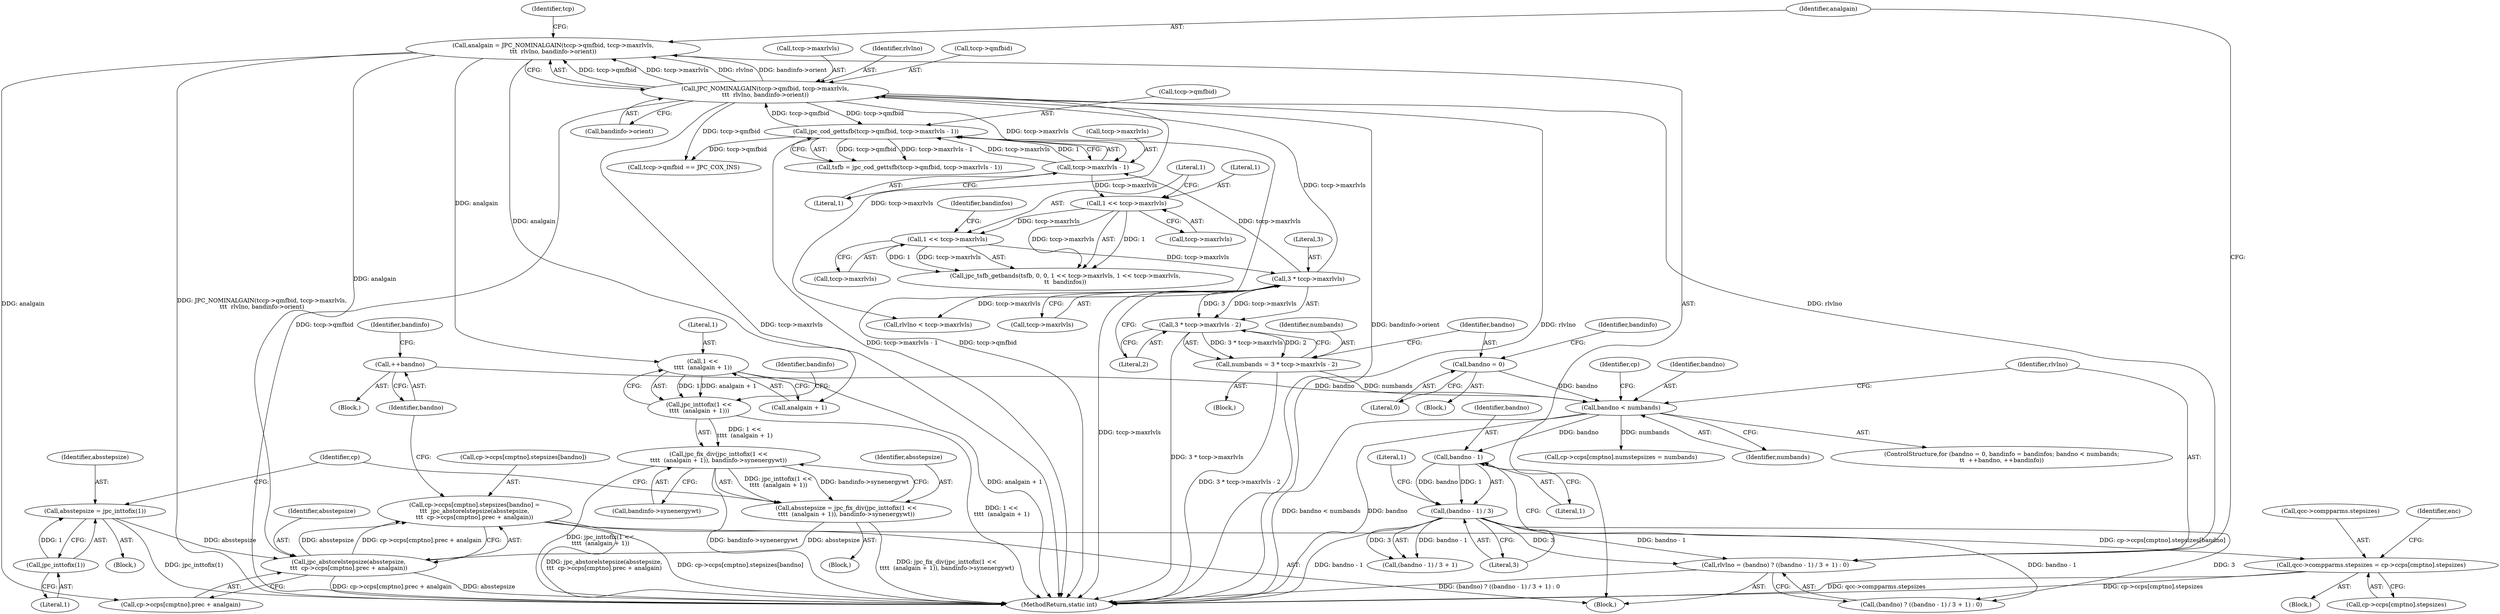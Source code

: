 digraph "0_jasper_d42b2388f7f8e0332c846675133acea151fc557a_38@integer" {
"1000641" [label="(Call,cp->ccps[cmptno].stepsizes[bandno] =\n\t\t\t  jpc_abstorelstepsize(absstepsize,\n\t\t\t  cp->ccps[cmptno].prec + analgain))"];
"1000651" [label="(Call,jpc_abstorelstepsize(absstepsize,\n\t\t\t  cp->ccps[cmptno].prec + analgain))"];
"1000637" [label="(Call,absstepsize = jpc_inttofix(1))"];
"1000639" [label="(Call,jpc_inttofix(1))"];
"1000623" [label="(Call,absstepsize = jpc_fix_div(jpc_inttofix(1 <<\n\t\t\t\t  (analgain + 1)), bandinfo->synenergywt))"];
"1000625" [label="(Call,jpc_fix_div(jpc_inttofix(1 <<\n\t\t\t\t  (analgain + 1)), bandinfo->synenergywt))"];
"1000626" [label="(Call,jpc_inttofix(1 <<\n\t\t\t\t  (analgain + 1)))"];
"1000627" [label="(Call,1 <<\n\t\t\t\t  (analgain + 1))"];
"1000604" [label="(Call,analgain = JPC_NOMINALGAIN(tccp->qmfbid, tccp->maxrlvls,\n\t\t\t  rlvlno, bandinfo->orient))"];
"1000606" [label="(Call,JPC_NOMINALGAIN(tccp->qmfbid, tccp->maxrlvls,\n\t\t\t  rlvlno, bandinfo->orient))"];
"1000533" [label="(Call,jpc_cod_gettsfb(tccp->qmfbid, tccp->maxrlvls - 1))"];
"1000537" [label="(Call,tccp->maxrlvls - 1)"];
"1000569" [label="(Call,3 * tccp->maxrlvls)"];
"1000551" [label="(Call,1 << tccp->maxrlvls)"];
"1000546" [label="(Call,1 << tccp->maxrlvls)"];
"1000592" [label="(Call,rlvlno = (bandno) ? ((bandno - 1) / 3 + 1) : 0)"];
"1000597" [label="(Call,(bandno - 1) / 3)"];
"1000598" [label="(Call,bandno - 1)"];
"1000583" [label="(Call,bandno < numbands)"];
"1000587" [label="(Call,++bandno)"];
"1000577" [label="(Call,bandno = 0)"];
"1000566" [label="(Call,numbands = 3 * tccp->maxrlvls - 2)"];
"1000568" [label="(Call,3 * tccp->maxrlvls - 2)"];
"1001086" [label="(Call,qcc->compparms.stepsizes = cp->ccps[cmptno].stepsizes)"];
"1000597" [label="(Call,(bandno - 1) / 3)"];
"1000542" [label="(Call,jpc_tsfb_getbands(tsfb, 0, 0, 1 << tccp->maxrlvls, 1 << tccp->maxrlvls,\n\t\t  bandinfos))"];
"1000662" [label="(Call,cp->ccps[cmptno].numstepsizes = numbands)"];
"1000642" [label="(Call,cp->ccps[cmptno].stepsizes[bandno])"];
"1000591" [label="(Block,)"];
"1000581" [label="(Identifier,bandinfo)"];
"1000610" [label="(Call,tccp->maxrlvls)"];
"1000598" [label="(Call,bandno - 1)"];
"1000624" [label="(Identifier,absstepsize)"];
"1000531" [label="(Call,tsfb = jpc_cod_gettsfb(tccp->qmfbid, tccp->maxrlvls - 1))"];
"1001092" [label="(Call,cp->ccps[cmptno].stepsizes)"];
"1000835" [label="(Call,rlvlno < tccp->maxrlvls)"];
"1000585" [label="(Identifier,numbands)"];
"1000626" [label="(Call,jpc_inttofix(1 <<\n\t\t\t\t  (analgain + 1)))"];
"1000613" [label="(Identifier,rlvlno)"];
"1001087" [label="(Call,qcc->compparms.stepsizes)"];
"1000590" [label="(Identifier,bandinfo)"];
"1000594" [label="(Call,(bandno) ? ((bandno - 1) / 3 + 1) : 0)"];
"1000586" [label="(Block,)"];
"1000571" [label="(Call,tccp->maxrlvls)"];
"1000600" [label="(Literal,1)"];
"1000579" [label="(Literal,0)"];
"1000633" [label="(Identifier,bandinfo)"];
"1000614" [label="(Call,bandinfo->orient)"];
"1000632" [label="(Call,bandinfo->synenergywt)"];
"1000567" [label="(Identifier,numbands)"];
"1000637" [label="(Call,absstepsize = jpc_inttofix(1))"];
"1000638" [label="(Identifier,absstepsize)"];
"1000653" [label="(Call,cp->ccps[cmptno].prec + analgain)"];
"1000568" [label="(Call,3 * tccp->maxrlvls - 2)"];
"1000570" [label="(Literal,3)"];
"1000641" [label="(Call,cp->ccps[cmptno].stepsizes[bandno] =\n\t\t\t  jpc_abstorelstepsize(absstepsize,\n\t\t\t  cp->ccps[cmptno].prec + analgain))"];
"1000551" [label="(Call,1 << tccp->maxrlvls)"];
"1000538" [label="(Call,tccp->maxrlvls)"];
"1000530" [label="(Block,)"];
"1000592" [label="(Call,rlvlno = (bandno) ? ((bandno - 1) / 3 + 1) : 0)"];
"1000596" [label="(Call,(bandno - 1) / 3 + 1)"];
"1000666" [label="(Identifier,cp)"];
"1000587" [label="(Call,++bandno)"];
"1000623" [label="(Call,absstepsize = jpc_fix_div(jpc_inttofix(1 <<\n\t\t\t\t  (analgain + 1)), bandinfo->synenergywt))"];
"1000569" [label="(Call,3 * tccp->maxrlvls)"];
"1001102" [label="(Identifier,enc)"];
"1000566" [label="(Call,numbands = 3 * tccp->maxrlvls - 2)"];
"1000646" [label="(Identifier,cp)"];
"1000928" [label="(Call,tccp->qmfbid == JPC_COX_INS)"];
"1000583" [label="(Call,bandno < numbands)"];
"1000575" [label="(ControlStructure,for (bandno = 0, bandinfo = bandinfos; bandno < numbands;\n\t\t  ++bandno, ++bandinfo))"];
"1000552" [label="(Literal,1)"];
"1001020" [label="(Block,)"];
"1000622" [label="(Block,)"];
"1000533" [label="(Call,jpc_cod_gettsfb(tccp->qmfbid, tccp->maxrlvls - 1))"];
"1000604" [label="(Call,analgain = JPC_NOMINALGAIN(tccp->qmfbid, tccp->maxrlvls,\n\t\t\t  rlvlno, bandinfo->orient))"];
"1000599" [label="(Identifier,bandno)"];
"1000534" [label="(Call,tccp->qmfbid)"];
"1000625" [label="(Call,jpc_fix_div(jpc_inttofix(1 <<\n\t\t\t\t  (analgain + 1)), bandinfo->synenergywt))"];
"1000541" [label="(Literal,1)"];
"1000546" [label="(Call,1 << tccp->maxrlvls)"];
"1000548" [label="(Call,tccp->maxrlvls)"];
"1000537" [label="(Call,tccp->maxrlvls - 1)"];
"1000584" [label="(Identifier,bandno)"];
"1000578" [label="(Identifier,bandno)"];
"1000627" [label="(Call,1 <<\n\t\t\t\t  (analgain + 1))"];
"1000553" [label="(Call,tccp->maxrlvls)"];
"1000605" [label="(Identifier,analgain)"];
"1000602" [label="(Literal,1)"];
"1000620" [label="(Identifier,tcp)"];
"1000547" [label="(Literal,1)"];
"1000652" [label="(Identifier,absstepsize)"];
"1000588" [label="(Identifier,bandno)"];
"1000628" [label="(Literal,1)"];
"1000606" [label="(Call,JPC_NOMINALGAIN(tccp->qmfbid, tccp->maxrlvls,\n\t\t\t  rlvlno, bandinfo->orient))"];
"1000636" [label="(Block,)"];
"1000576" [label="(Block,)"];
"1001187" [label="(MethodReturn,static int)"];
"1000556" [label="(Identifier,bandinfos)"];
"1000607" [label="(Call,tccp->qmfbid)"];
"1000577" [label="(Call,bandno = 0)"];
"1000629" [label="(Call,analgain + 1)"];
"1000639" [label="(Call,jpc_inttofix(1))"];
"1001086" [label="(Call,qcc->compparms.stepsizes = cp->ccps[cmptno].stepsizes)"];
"1000574" [label="(Literal,2)"];
"1000593" [label="(Identifier,rlvlno)"];
"1000601" [label="(Literal,3)"];
"1000651" [label="(Call,jpc_abstorelstepsize(absstepsize,\n\t\t\t  cp->ccps[cmptno].prec + analgain))"];
"1000640" [label="(Literal,1)"];
"1000641" -> "1000591"  [label="AST: "];
"1000641" -> "1000651"  [label="CFG: "];
"1000642" -> "1000641"  [label="AST: "];
"1000651" -> "1000641"  [label="AST: "];
"1000588" -> "1000641"  [label="CFG: "];
"1000641" -> "1001187"  [label="DDG: jpc_abstorelstepsize(absstepsize,\n\t\t\t  cp->ccps[cmptno].prec + analgain)"];
"1000641" -> "1001187"  [label="DDG: cp->ccps[cmptno].stepsizes[bandno]"];
"1000651" -> "1000641"  [label="DDG: absstepsize"];
"1000651" -> "1000641"  [label="DDG: cp->ccps[cmptno].prec + analgain"];
"1000641" -> "1001086"  [label="DDG: cp->ccps[cmptno].stepsizes[bandno]"];
"1000651" -> "1000653"  [label="CFG: "];
"1000652" -> "1000651"  [label="AST: "];
"1000653" -> "1000651"  [label="AST: "];
"1000651" -> "1001187"  [label="DDG: absstepsize"];
"1000651" -> "1001187"  [label="DDG: cp->ccps[cmptno].prec + analgain"];
"1000637" -> "1000651"  [label="DDG: absstepsize"];
"1000623" -> "1000651"  [label="DDG: absstepsize"];
"1000604" -> "1000651"  [label="DDG: analgain"];
"1000637" -> "1000636"  [label="AST: "];
"1000637" -> "1000639"  [label="CFG: "];
"1000638" -> "1000637"  [label="AST: "];
"1000639" -> "1000637"  [label="AST: "];
"1000646" -> "1000637"  [label="CFG: "];
"1000637" -> "1001187"  [label="DDG: jpc_inttofix(1)"];
"1000639" -> "1000637"  [label="DDG: 1"];
"1000639" -> "1000640"  [label="CFG: "];
"1000640" -> "1000639"  [label="AST: "];
"1000623" -> "1000622"  [label="AST: "];
"1000623" -> "1000625"  [label="CFG: "];
"1000624" -> "1000623"  [label="AST: "];
"1000625" -> "1000623"  [label="AST: "];
"1000646" -> "1000623"  [label="CFG: "];
"1000623" -> "1001187"  [label="DDG: jpc_fix_div(jpc_inttofix(1 <<\n\t\t\t\t  (analgain + 1)), bandinfo->synenergywt)"];
"1000625" -> "1000623"  [label="DDG: jpc_inttofix(1 <<\n\t\t\t\t  (analgain + 1))"];
"1000625" -> "1000623"  [label="DDG: bandinfo->synenergywt"];
"1000625" -> "1000632"  [label="CFG: "];
"1000626" -> "1000625"  [label="AST: "];
"1000632" -> "1000625"  [label="AST: "];
"1000625" -> "1001187"  [label="DDG: bandinfo->synenergywt"];
"1000625" -> "1001187"  [label="DDG: jpc_inttofix(1 <<\n\t\t\t\t  (analgain + 1))"];
"1000626" -> "1000625"  [label="DDG: 1 <<\n\t\t\t\t  (analgain + 1)"];
"1000626" -> "1000627"  [label="CFG: "];
"1000627" -> "1000626"  [label="AST: "];
"1000633" -> "1000626"  [label="CFG: "];
"1000626" -> "1001187"  [label="DDG: 1 <<\n\t\t\t\t  (analgain + 1)"];
"1000627" -> "1000626"  [label="DDG: 1"];
"1000627" -> "1000626"  [label="DDG: analgain + 1"];
"1000627" -> "1000629"  [label="CFG: "];
"1000628" -> "1000627"  [label="AST: "];
"1000629" -> "1000627"  [label="AST: "];
"1000627" -> "1001187"  [label="DDG: analgain + 1"];
"1000604" -> "1000627"  [label="DDG: analgain"];
"1000604" -> "1000591"  [label="AST: "];
"1000604" -> "1000606"  [label="CFG: "];
"1000605" -> "1000604"  [label="AST: "];
"1000606" -> "1000604"  [label="AST: "];
"1000620" -> "1000604"  [label="CFG: "];
"1000604" -> "1001187"  [label="DDG: JPC_NOMINALGAIN(tccp->qmfbid, tccp->maxrlvls,\n\t\t\t  rlvlno, bandinfo->orient)"];
"1000606" -> "1000604"  [label="DDG: tccp->qmfbid"];
"1000606" -> "1000604"  [label="DDG: tccp->maxrlvls"];
"1000606" -> "1000604"  [label="DDG: rlvlno"];
"1000606" -> "1000604"  [label="DDG: bandinfo->orient"];
"1000604" -> "1000629"  [label="DDG: analgain"];
"1000604" -> "1000653"  [label="DDG: analgain"];
"1000606" -> "1000614"  [label="CFG: "];
"1000607" -> "1000606"  [label="AST: "];
"1000610" -> "1000606"  [label="AST: "];
"1000613" -> "1000606"  [label="AST: "];
"1000614" -> "1000606"  [label="AST: "];
"1000606" -> "1001187"  [label="DDG: bandinfo->orient"];
"1000606" -> "1001187"  [label="DDG: tccp->qmfbid"];
"1000606" -> "1001187"  [label="DDG: rlvlno"];
"1000606" -> "1001187"  [label="DDG: tccp->maxrlvls"];
"1000606" -> "1000533"  [label="DDG: tccp->qmfbid"];
"1000606" -> "1000537"  [label="DDG: tccp->maxrlvls"];
"1000533" -> "1000606"  [label="DDG: tccp->qmfbid"];
"1000569" -> "1000606"  [label="DDG: tccp->maxrlvls"];
"1000592" -> "1000606"  [label="DDG: rlvlno"];
"1000606" -> "1000835"  [label="DDG: tccp->maxrlvls"];
"1000606" -> "1000928"  [label="DDG: tccp->qmfbid"];
"1000533" -> "1000531"  [label="AST: "];
"1000533" -> "1000537"  [label="CFG: "];
"1000534" -> "1000533"  [label="AST: "];
"1000537" -> "1000533"  [label="AST: "];
"1000531" -> "1000533"  [label="CFG: "];
"1000533" -> "1001187"  [label="DDG: tccp->qmfbid"];
"1000533" -> "1001187"  [label="DDG: tccp->maxrlvls - 1"];
"1000533" -> "1000531"  [label="DDG: tccp->qmfbid"];
"1000533" -> "1000531"  [label="DDG: tccp->maxrlvls - 1"];
"1000537" -> "1000533"  [label="DDG: tccp->maxrlvls"];
"1000537" -> "1000533"  [label="DDG: 1"];
"1000533" -> "1000928"  [label="DDG: tccp->qmfbid"];
"1000537" -> "1000541"  [label="CFG: "];
"1000538" -> "1000537"  [label="AST: "];
"1000541" -> "1000537"  [label="AST: "];
"1000569" -> "1000537"  [label="DDG: tccp->maxrlvls"];
"1000537" -> "1000546"  [label="DDG: tccp->maxrlvls"];
"1000569" -> "1000568"  [label="AST: "];
"1000569" -> "1000571"  [label="CFG: "];
"1000570" -> "1000569"  [label="AST: "];
"1000571" -> "1000569"  [label="AST: "];
"1000574" -> "1000569"  [label="CFG: "];
"1000569" -> "1001187"  [label="DDG: tccp->maxrlvls"];
"1000569" -> "1000568"  [label="DDG: 3"];
"1000569" -> "1000568"  [label="DDG: tccp->maxrlvls"];
"1000551" -> "1000569"  [label="DDG: tccp->maxrlvls"];
"1000569" -> "1000835"  [label="DDG: tccp->maxrlvls"];
"1000551" -> "1000542"  [label="AST: "];
"1000551" -> "1000553"  [label="CFG: "];
"1000552" -> "1000551"  [label="AST: "];
"1000553" -> "1000551"  [label="AST: "];
"1000556" -> "1000551"  [label="CFG: "];
"1000551" -> "1000542"  [label="DDG: 1"];
"1000551" -> "1000542"  [label="DDG: tccp->maxrlvls"];
"1000546" -> "1000551"  [label="DDG: tccp->maxrlvls"];
"1000546" -> "1000542"  [label="AST: "];
"1000546" -> "1000548"  [label="CFG: "];
"1000547" -> "1000546"  [label="AST: "];
"1000548" -> "1000546"  [label="AST: "];
"1000552" -> "1000546"  [label="CFG: "];
"1000546" -> "1000542"  [label="DDG: 1"];
"1000546" -> "1000542"  [label="DDG: tccp->maxrlvls"];
"1000592" -> "1000591"  [label="AST: "];
"1000592" -> "1000594"  [label="CFG: "];
"1000593" -> "1000592"  [label="AST: "];
"1000594" -> "1000592"  [label="AST: "];
"1000605" -> "1000592"  [label="CFG: "];
"1000592" -> "1001187"  [label="DDG: (bandno) ? ((bandno - 1) / 3 + 1) : 0"];
"1000597" -> "1000592"  [label="DDG: bandno - 1"];
"1000597" -> "1000592"  [label="DDG: 3"];
"1000597" -> "1000596"  [label="AST: "];
"1000597" -> "1000601"  [label="CFG: "];
"1000598" -> "1000597"  [label="AST: "];
"1000601" -> "1000597"  [label="AST: "];
"1000602" -> "1000597"  [label="CFG: "];
"1000597" -> "1001187"  [label="DDG: bandno - 1"];
"1000597" -> "1000594"  [label="DDG: bandno - 1"];
"1000597" -> "1000594"  [label="DDG: 3"];
"1000597" -> "1000596"  [label="DDG: bandno - 1"];
"1000597" -> "1000596"  [label="DDG: 3"];
"1000598" -> "1000597"  [label="DDG: bandno"];
"1000598" -> "1000597"  [label="DDG: 1"];
"1000598" -> "1000600"  [label="CFG: "];
"1000599" -> "1000598"  [label="AST: "];
"1000600" -> "1000598"  [label="AST: "];
"1000601" -> "1000598"  [label="CFG: "];
"1000583" -> "1000598"  [label="DDG: bandno"];
"1000583" -> "1000575"  [label="AST: "];
"1000583" -> "1000585"  [label="CFG: "];
"1000584" -> "1000583"  [label="AST: "];
"1000585" -> "1000583"  [label="AST: "];
"1000593" -> "1000583"  [label="CFG: "];
"1000666" -> "1000583"  [label="CFG: "];
"1000583" -> "1001187"  [label="DDG: bandno < numbands"];
"1000583" -> "1001187"  [label="DDG: bandno"];
"1000587" -> "1000583"  [label="DDG: bandno"];
"1000577" -> "1000583"  [label="DDG: bandno"];
"1000566" -> "1000583"  [label="DDG: numbands"];
"1000583" -> "1000662"  [label="DDG: numbands"];
"1000587" -> "1000586"  [label="AST: "];
"1000587" -> "1000588"  [label="CFG: "];
"1000588" -> "1000587"  [label="AST: "];
"1000590" -> "1000587"  [label="CFG: "];
"1000577" -> "1000576"  [label="AST: "];
"1000577" -> "1000579"  [label="CFG: "];
"1000578" -> "1000577"  [label="AST: "];
"1000579" -> "1000577"  [label="AST: "];
"1000581" -> "1000577"  [label="CFG: "];
"1000566" -> "1000530"  [label="AST: "];
"1000566" -> "1000568"  [label="CFG: "];
"1000567" -> "1000566"  [label="AST: "];
"1000568" -> "1000566"  [label="AST: "];
"1000578" -> "1000566"  [label="CFG: "];
"1000566" -> "1001187"  [label="DDG: 3 * tccp->maxrlvls - 2"];
"1000568" -> "1000566"  [label="DDG: 3 * tccp->maxrlvls"];
"1000568" -> "1000566"  [label="DDG: 2"];
"1000568" -> "1000574"  [label="CFG: "];
"1000574" -> "1000568"  [label="AST: "];
"1000568" -> "1001187"  [label="DDG: 3 * tccp->maxrlvls"];
"1001086" -> "1001020"  [label="AST: "];
"1001086" -> "1001092"  [label="CFG: "];
"1001087" -> "1001086"  [label="AST: "];
"1001092" -> "1001086"  [label="AST: "];
"1001102" -> "1001086"  [label="CFG: "];
"1001086" -> "1001187"  [label="DDG: qcc->compparms.stepsizes"];
"1001086" -> "1001187"  [label="DDG: cp->ccps[cmptno].stepsizes"];
}
